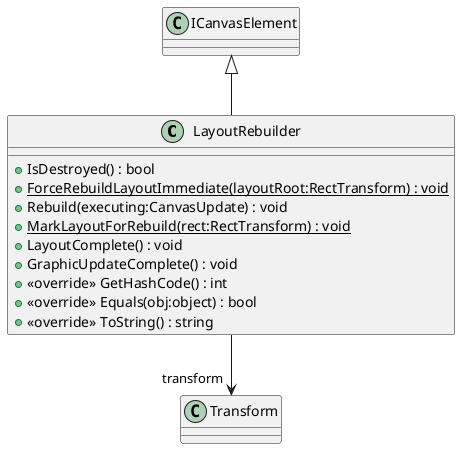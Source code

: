 @startuml
class LayoutRebuilder {
    + IsDestroyed() : bool
    + {static} ForceRebuildLayoutImmediate(layoutRoot:RectTransform) : void
    + Rebuild(executing:CanvasUpdate) : void
    + {static} MarkLayoutForRebuild(rect:RectTransform) : void
    + LayoutComplete() : void
    + GraphicUpdateComplete() : void
    + <<override>> GetHashCode() : int
    + <<override>> Equals(obj:object) : bool
    + <<override>> ToString() : string
}
ICanvasElement <|-- LayoutRebuilder
LayoutRebuilder --> "transform" Transform
@enduml
